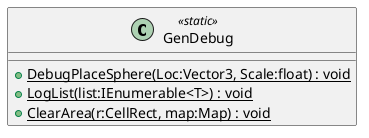 @startuml
class GenDebug <<static>> {
    + {static} DebugPlaceSphere(Loc:Vector3, Scale:float) : void
    + {static} LogList(list:IEnumerable<T>) : void
    + {static} ClearArea(r:CellRect, map:Map) : void
}
@enduml
